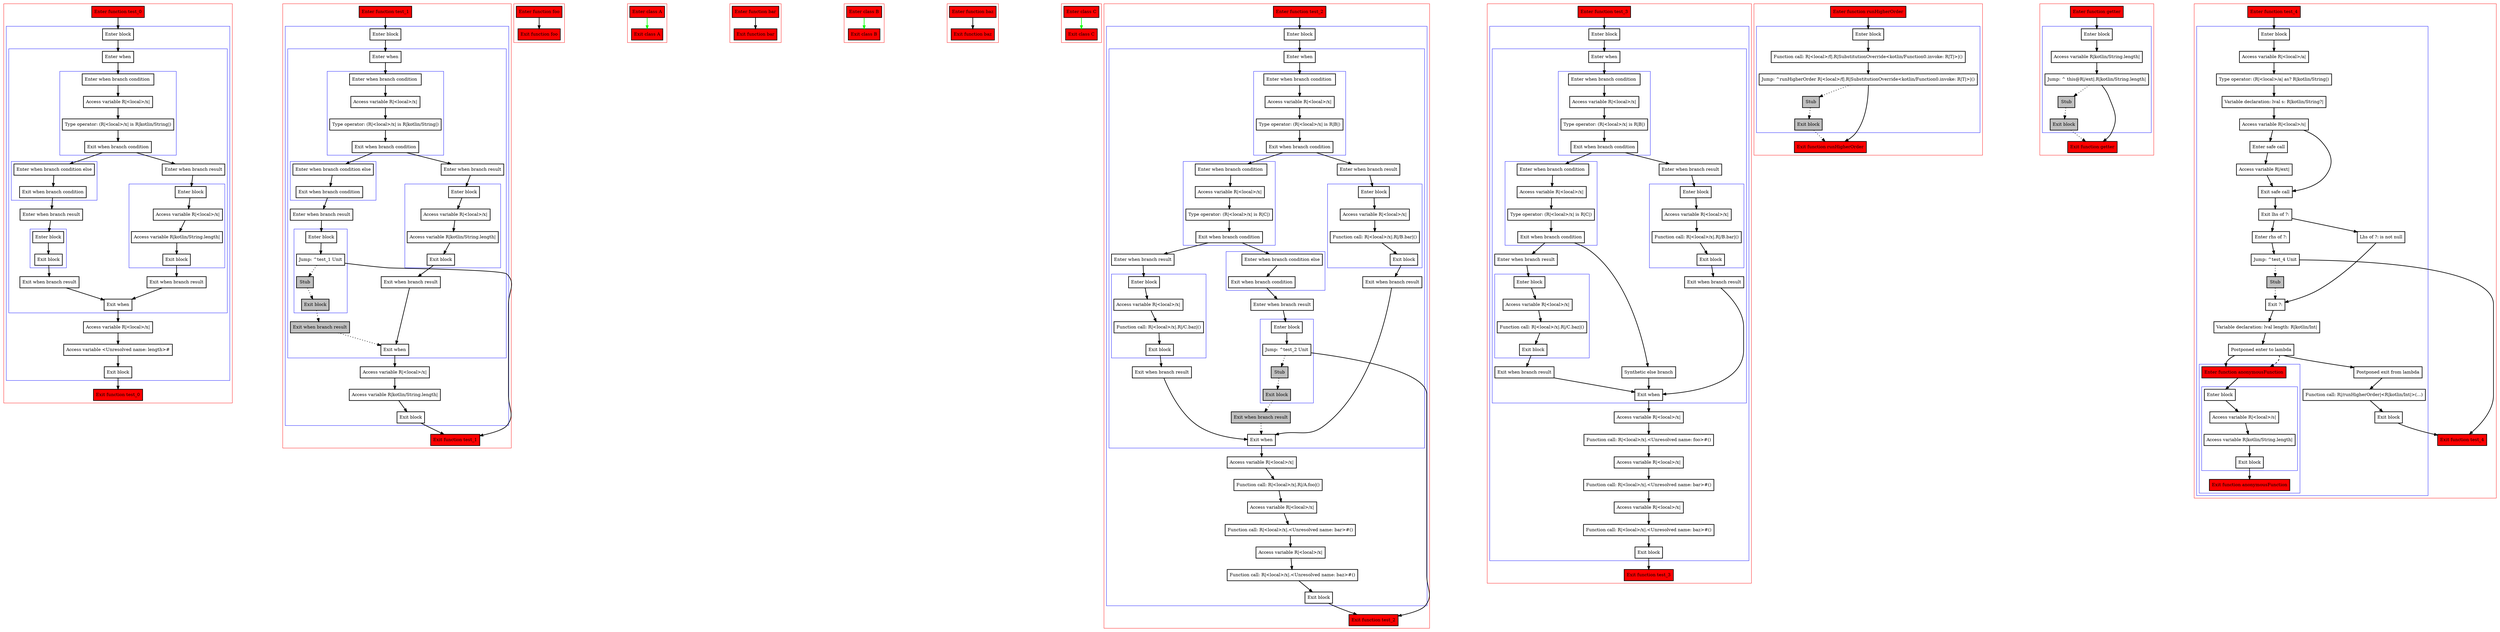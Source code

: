 digraph returns_kt {
    graph [nodesep=3]
    node [shape=box penwidth=2]
    edge [penwidth=2]

    subgraph cluster_0 {
        color=red
        0 [label="Enter function test_0" style="filled" fillcolor=red];
        subgraph cluster_1 {
            color=blue
            1 [label="Enter block"];
            subgraph cluster_2 {
                color=blue
                2 [label="Enter when"];
                subgraph cluster_3 {
                    color=blue
                    3 [label="Enter when branch condition "];
                    4 [label="Access variable R|<local>/x|"];
                    5 [label="Type operator: (R|<local>/x| is R|kotlin/String|)"];
                    6 [label="Exit when branch condition"];
                }
                subgraph cluster_4 {
                    color=blue
                    7 [label="Enter when branch condition else"];
                    8 [label="Exit when branch condition"];
                }
                9 [label="Enter when branch result"];
                subgraph cluster_5 {
                    color=blue
                    10 [label="Enter block"];
                    11 [label="Exit block"];
                }
                12 [label="Exit when branch result"];
                13 [label="Enter when branch result"];
                subgraph cluster_6 {
                    color=blue
                    14 [label="Enter block"];
                    15 [label="Access variable R|<local>/x|"];
                    16 [label="Access variable R|kotlin/String.length|"];
                    17 [label="Exit block"];
                }
                18 [label="Exit when branch result"];
                19 [label="Exit when"];
            }
            20 [label="Access variable R|<local>/x|"];
            21 [label="Access variable <Unresolved name: length>#"];
            22 [label="Exit block"];
        }
        23 [label="Exit function test_0" style="filled" fillcolor=red];
    }
    0 -> {1};
    1 -> {2};
    2 -> {3};
    3 -> {4};
    4 -> {5};
    5 -> {6};
    6 -> {13 7};
    7 -> {8};
    8 -> {9};
    9 -> {10};
    10 -> {11};
    11 -> {12};
    12 -> {19};
    13 -> {14};
    14 -> {15};
    15 -> {16};
    16 -> {17};
    17 -> {18};
    18 -> {19};
    19 -> {20};
    20 -> {21};
    21 -> {22};
    22 -> {23};

    subgraph cluster_7 {
        color=red
        24 [label="Enter function test_1" style="filled" fillcolor=red];
        subgraph cluster_8 {
            color=blue
            25 [label="Enter block"];
            subgraph cluster_9 {
                color=blue
                26 [label="Enter when"];
                subgraph cluster_10 {
                    color=blue
                    27 [label="Enter when branch condition "];
                    28 [label="Access variable R|<local>/x|"];
                    29 [label="Type operator: (R|<local>/x| is R|kotlin/String|)"];
                    30 [label="Exit when branch condition"];
                }
                subgraph cluster_11 {
                    color=blue
                    31 [label="Enter when branch condition else"];
                    32 [label="Exit when branch condition"];
                }
                33 [label="Enter when branch result"];
                subgraph cluster_12 {
                    color=blue
                    34 [label="Enter block"];
                    35 [label="Jump: ^test_1 Unit"];
                    36 [label="Stub" style="filled" fillcolor=gray];
                    37 [label="Exit block" style="filled" fillcolor=gray];
                }
                38 [label="Exit when branch result" style="filled" fillcolor=gray];
                39 [label="Enter when branch result"];
                subgraph cluster_13 {
                    color=blue
                    40 [label="Enter block"];
                    41 [label="Access variable R|<local>/x|"];
                    42 [label="Access variable R|kotlin/String.length|"];
                    43 [label="Exit block"];
                }
                44 [label="Exit when branch result"];
                45 [label="Exit when"];
            }
            46 [label="Access variable R|<local>/x|"];
            47 [label="Access variable R|kotlin/String.length|"];
            48 [label="Exit block"];
        }
        49 [label="Exit function test_1" style="filled" fillcolor=red];
    }
    24 -> {25};
    25 -> {26};
    26 -> {27};
    27 -> {28};
    28 -> {29};
    29 -> {30};
    30 -> {39 31};
    31 -> {32};
    32 -> {33};
    33 -> {34};
    34 -> {35};
    35 -> {49};
    35 -> {36} [style=dotted];
    36 -> {37} [style=dotted];
    37 -> {38} [style=dotted];
    38 -> {45} [style=dotted];
    39 -> {40};
    40 -> {41};
    41 -> {42};
    42 -> {43};
    43 -> {44};
    44 -> {45};
    45 -> {46};
    46 -> {47};
    47 -> {48};
    48 -> {49};

    subgraph cluster_14 {
        color=red
        50 [label="Enter function foo" style="filled" fillcolor=red];
        51 [label="Exit function foo" style="filled" fillcolor=red];
    }
    50 -> {51};

    subgraph cluster_15 {
        color=red
        52 [label="Enter class A" style="filled" fillcolor=red];
        53 [label="Exit class A" style="filled" fillcolor=red];
    }
    52 -> {53} [color=green];

    subgraph cluster_16 {
        color=red
        54 [label="Enter function bar" style="filled" fillcolor=red];
        55 [label="Exit function bar" style="filled" fillcolor=red];
    }
    54 -> {55};

    subgraph cluster_17 {
        color=red
        56 [label="Enter class B" style="filled" fillcolor=red];
        57 [label="Exit class B" style="filled" fillcolor=red];
    }
    56 -> {57} [color=green];

    subgraph cluster_18 {
        color=red
        58 [label="Enter function baz" style="filled" fillcolor=red];
        59 [label="Exit function baz" style="filled" fillcolor=red];
    }
    58 -> {59};

    subgraph cluster_19 {
        color=red
        60 [label="Enter class C" style="filled" fillcolor=red];
        61 [label="Exit class C" style="filled" fillcolor=red];
    }
    60 -> {61} [color=green];

    subgraph cluster_20 {
        color=red
        62 [label="Enter function test_2" style="filled" fillcolor=red];
        subgraph cluster_21 {
            color=blue
            63 [label="Enter block"];
            subgraph cluster_22 {
                color=blue
                64 [label="Enter when"];
                subgraph cluster_23 {
                    color=blue
                    65 [label="Enter when branch condition "];
                    66 [label="Access variable R|<local>/x|"];
                    67 [label="Type operator: (R|<local>/x| is R|B|)"];
                    68 [label="Exit when branch condition"];
                }
                subgraph cluster_24 {
                    color=blue
                    69 [label="Enter when branch condition "];
                    70 [label="Access variable R|<local>/x|"];
                    71 [label="Type operator: (R|<local>/x| is R|C|)"];
                    72 [label="Exit when branch condition"];
                }
                subgraph cluster_25 {
                    color=blue
                    73 [label="Enter when branch condition else"];
                    74 [label="Exit when branch condition"];
                }
                75 [label="Enter when branch result"];
                subgraph cluster_26 {
                    color=blue
                    76 [label="Enter block"];
                    77 [label="Jump: ^test_2 Unit"];
                    78 [label="Stub" style="filled" fillcolor=gray];
                    79 [label="Exit block" style="filled" fillcolor=gray];
                }
                80 [label="Exit when branch result" style="filled" fillcolor=gray];
                81 [label="Enter when branch result"];
                subgraph cluster_27 {
                    color=blue
                    82 [label="Enter block"];
                    83 [label="Access variable R|<local>/x|"];
                    84 [label="Function call: R|<local>/x|.R|/C.baz|()"];
                    85 [label="Exit block"];
                }
                86 [label="Exit when branch result"];
                87 [label="Enter when branch result"];
                subgraph cluster_28 {
                    color=blue
                    88 [label="Enter block"];
                    89 [label="Access variable R|<local>/x|"];
                    90 [label="Function call: R|<local>/x|.R|/B.bar|()"];
                    91 [label="Exit block"];
                }
                92 [label="Exit when branch result"];
                93 [label="Exit when"];
            }
            94 [label="Access variable R|<local>/x|"];
            95 [label="Function call: R|<local>/x|.R|/A.foo|()"];
            96 [label="Access variable R|<local>/x|"];
            97 [label="Function call: R|<local>/x|.<Unresolved name: bar>#()"];
            98 [label="Access variable R|<local>/x|"];
            99 [label="Function call: R|<local>/x|.<Unresolved name: baz>#()"];
            100 [label="Exit block"];
        }
        101 [label="Exit function test_2" style="filled" fillcolor=red];
    }
    62 -> {63};
    63 -> {64};
    64 -> {65};
    65 -> {66};
    66 -> {67};
    67 -> {68};
    68 -> {87 69};
    69 -> {70};
    70 -> {71};
    71 -> {72};
    72 -> {81 73};
    73 -> {74};
    74 -> {75};
    75 -> {76};
    76 -> {77};
    77 -> {101};
    77 -> {78} [style=dotted];
    78 -> {79} [style=dotted];
    79 -> {80} [style=dotted];
    80 -> {93} [style=dotted];
    81 -> {82};
    82 -> {83};
    83 -> {84};
    84 -> {85};
    85 -> {86};
    86 -> {93};
    87 -> {88};
    88 -> {89};
    89 -> {90};
    90 -> {91};
    91 -> {92};
    92 -> {93};
    93 -> {94};
    94 -> {95};
    95 -> {96};
    96 -> {97};
    97 -> {98};
    98 -> {99};
    99 -> {100};
    100 -> {101};

    subgraph cluster_29 {
        color=red
        102 [label="Enter function test_3" style="filled" fillcolor=red];
        subgraph cluster_30 {
            color=blue
            103 [label="Enter block"];
            subgraph cluster_31 {
                color=blue
                104 [label="Enter when"];
                subgraph cluster_32 {
                    color=blue
                    105 [label="Enter when branch condition "];
                    106 [label="Access variable R|<local>/x|"];
                    107 [label="Type operator: (R|<local>/x| is R|B|)"];
                    108 [label="Exit when branch condition"];
                }
                subgraph cluster_33 {
                    color=blue
                    109 [label="Enter when branch condition "];
                    110 [label="Access variable R|<local>/x|"];
                    111 [label="Type operator: (R|<local>/x| is R|C|)"];
                    112 [label="Exit when branch condition"];
                }
                113 [label="Synthetic else branch"];
                114 [label="Enter when branch result"];
                subgraph cluster_34 {
                    color=blue
                    115 [label="Enter block"];
                    116 [label="Access variable R|<local>/x|"];
                    117 [label="Function call: R|<local>/x|.R|/C.baz|()"];
                    118 [label="Exit block"];
                }
                119 [label="Exit when branch result"];
                120 [label="Enter when branch result"];
                subgraph cluster_35 {
                    color=blue
                    121 [label="Enter block"];
                    122 [label="Access variable R|<local>/x|"];
                    123 [label="Function call: R|<local>/x|.R|/B.bar|()"];
                    124 [label="Exit block"];
                }
                125 [label="Exit when branch result"];
                126 [label="Exit when"];
            }
            127 [label="Access variable R|<local>/x|"];
            128 [label="Function call: R|<local>/x|.<Unresolved name: foo>#()"];
            129 [label="Access variable R|<local>/x|"];
            130 [label="Function call: R|<local>/x|.<Unresolved name: bar>#()"];
            131 [label="Access variable R|<local>/x|"];
            132 [label="Function call: R|<local>/x|.<Unresolved name: baz>#()"];
            133 [label="Exit block"];
        }
        134 [label="Exit function test_3" style="filled" fillcolor=red];
    }
    102 -> {103};
    103 -> {104};
    104 -> {105};
    105 -> {106};
    106 -> {107};
    107 -> {108};
    108 -> {120 109};
    109 -> {110};
    110 -> {111};
    111 -> {112};
    112 -> {114 113};
    113 -> {126};
    114 -> {115};
    115 -> {116};
    116 -> {117};
    117 -> {118};
    118 -> {119};
    119 -> {126};
    120 -> {121};
    121 -> {122};
    122 -> {123};
    123 -> {124};
    124 -> {125};
    125 -> {126};
    126 -> {127};
    127 -> {128};
    128 -> {129};
    129 -> {130};
    130 -> {131};
    131 -> {132};
    132 -> {133};
    133 -> {134};

    subgraph cluster_36 {
        color=red
        135 [label="Enter function runHigherOrder" style="filled" fillcolor=red];
        subgraph cluster_37 {
            color=blue
            136 [label="Enter block"];
            137 [label="Function call: R|<local>/f|.R|SubstitutionOverride<kotlin/Function0.invoke: R|T|>|()"];
            138 [label="Jump: ^runHigherOrder R|<local>/f|.R|SubstitutionOverride<kotlin/Function0.invoke: R|T|>|()"];
            139 [label="Stub" style="filled" fillcolor=gray];
            140 [label="Exit block" style="filled" fillcolor=gray];
        }
        141 [label="Exit function runHigherOrder" style="filled" fillcolor=red];
    }
    135 -> {136};
    136 -> {137};
    137 -> {138};
    138 -> {141};
    138 -> {139} [style=dotted];
    139 -> {140} [style=dotted];
    140 -> {141} [style=dotted];

    subgraph cluster_38 {
        color=red
        142 [label="Enter function getter" style="filled" fillcolor=red];
        subgraph cluster_39 {
            color=blue
            143 [label="Enter block"];
            144 [label="Access variable R|kotlin/String.length|"];
            145 [label="Jump: ^ this@R|/ext|.R|kotlin/String.length|"];
            146 [label="Stub" style="filled" fillcolor=gray];
            147 [label="Exit block" style="filled" fillcolor=gray];
        }
        148 [label="Exit function getter" style="filled" fillcolor=red];
    }
    142 -> {143};
    143 -> {144};
    144 -> {145};
    145 -> {148};
    145 -> {146} [style=dotted];
    146 -> {147} [style=dotted];
    147 -> {148} [style=dotted];

    subgraph cluster_40 {
        color=red
        149 [label="Enter function test_4" style="filled" fillcolor=red];
        subgraph cluster_41 {
            color=blue
            150 [label="Enter block"];
            151 [label="Access variable R|<local>/a|"];
            152 [label="Type operator: (R|<local>/a| as? R|kotlin/String|)"];
            153 [label="Variable declaration: lval s: R|kotlin/String?|"];
            154 [label="Access variable R|<local>/s|"];
            155 [label="Enter safe call"];
            156 [label="Access variable R|/ext|"];
            157 [label="Exit safe call"];
            158 [label="Exit lhs of ?:"];
            159 [label="Enter rhs of ?:"];
            160 [label="Jump: ^test_4 Unit"];
            161 [label="Stub" style="filled" fillcolor=gray];
            162 [label="Lhs of ?: is not null"];
            163 [label="Exit ?:"];
            164 [label="Variable declaration: lval length: R|kotlin/Int|"];
            165 [label="Postponed enter to lambda"];
            subgraph cluster_42 {
                color=blue
                170 [label="Enter function anonymousFunction" style="filled" fillcolor=red];
                subgraph cluster_43 {
                    color=blue
                    171 [label="Enter block"];
                    172 [label="Access variable R|<local>/s|"];
                    173 [label="Access variable R|kotlin/String.length|"];
                    174 [label="Exit block"];
                }
                175 [label="Exit function anonymousFunction" style="filled" fillcolor=red];
            }
            166 [label="Postponed exit from lambda"];
            167 [label="Function call: R|/runHigherOrder|<R|kotlin/Int|>(...)"];
            168 [label="Exit block"];
        }
        169 [label="Exit function test_4" style="filled" fillcolor=red];
    }
    149 -> {150};
    150 -> {151};
    151 -> {152};
    152 -> {153};
    153 -> {154};
    154 -> {155 157};
    155 -> {156};
    156 -> {157};
    157 -> {158};
    158 -> {162 159};
    159 -> {160};
    160 -> {169};
    160 -> {161} [style=dotted];
    161 -> {163} [style=dotted];
    162 -> {163};
    163 -> {164};
    164 -> {165};
    165 -> {166 170};
    165 -> {170} [style=dashed];
    166 -> {167};
    167 -> {168};
    168 -> {169};
    170 -> {171};
    171 -> {172};
    172 -> {173};
    173 -> {174};
    174 -> {175};

}
